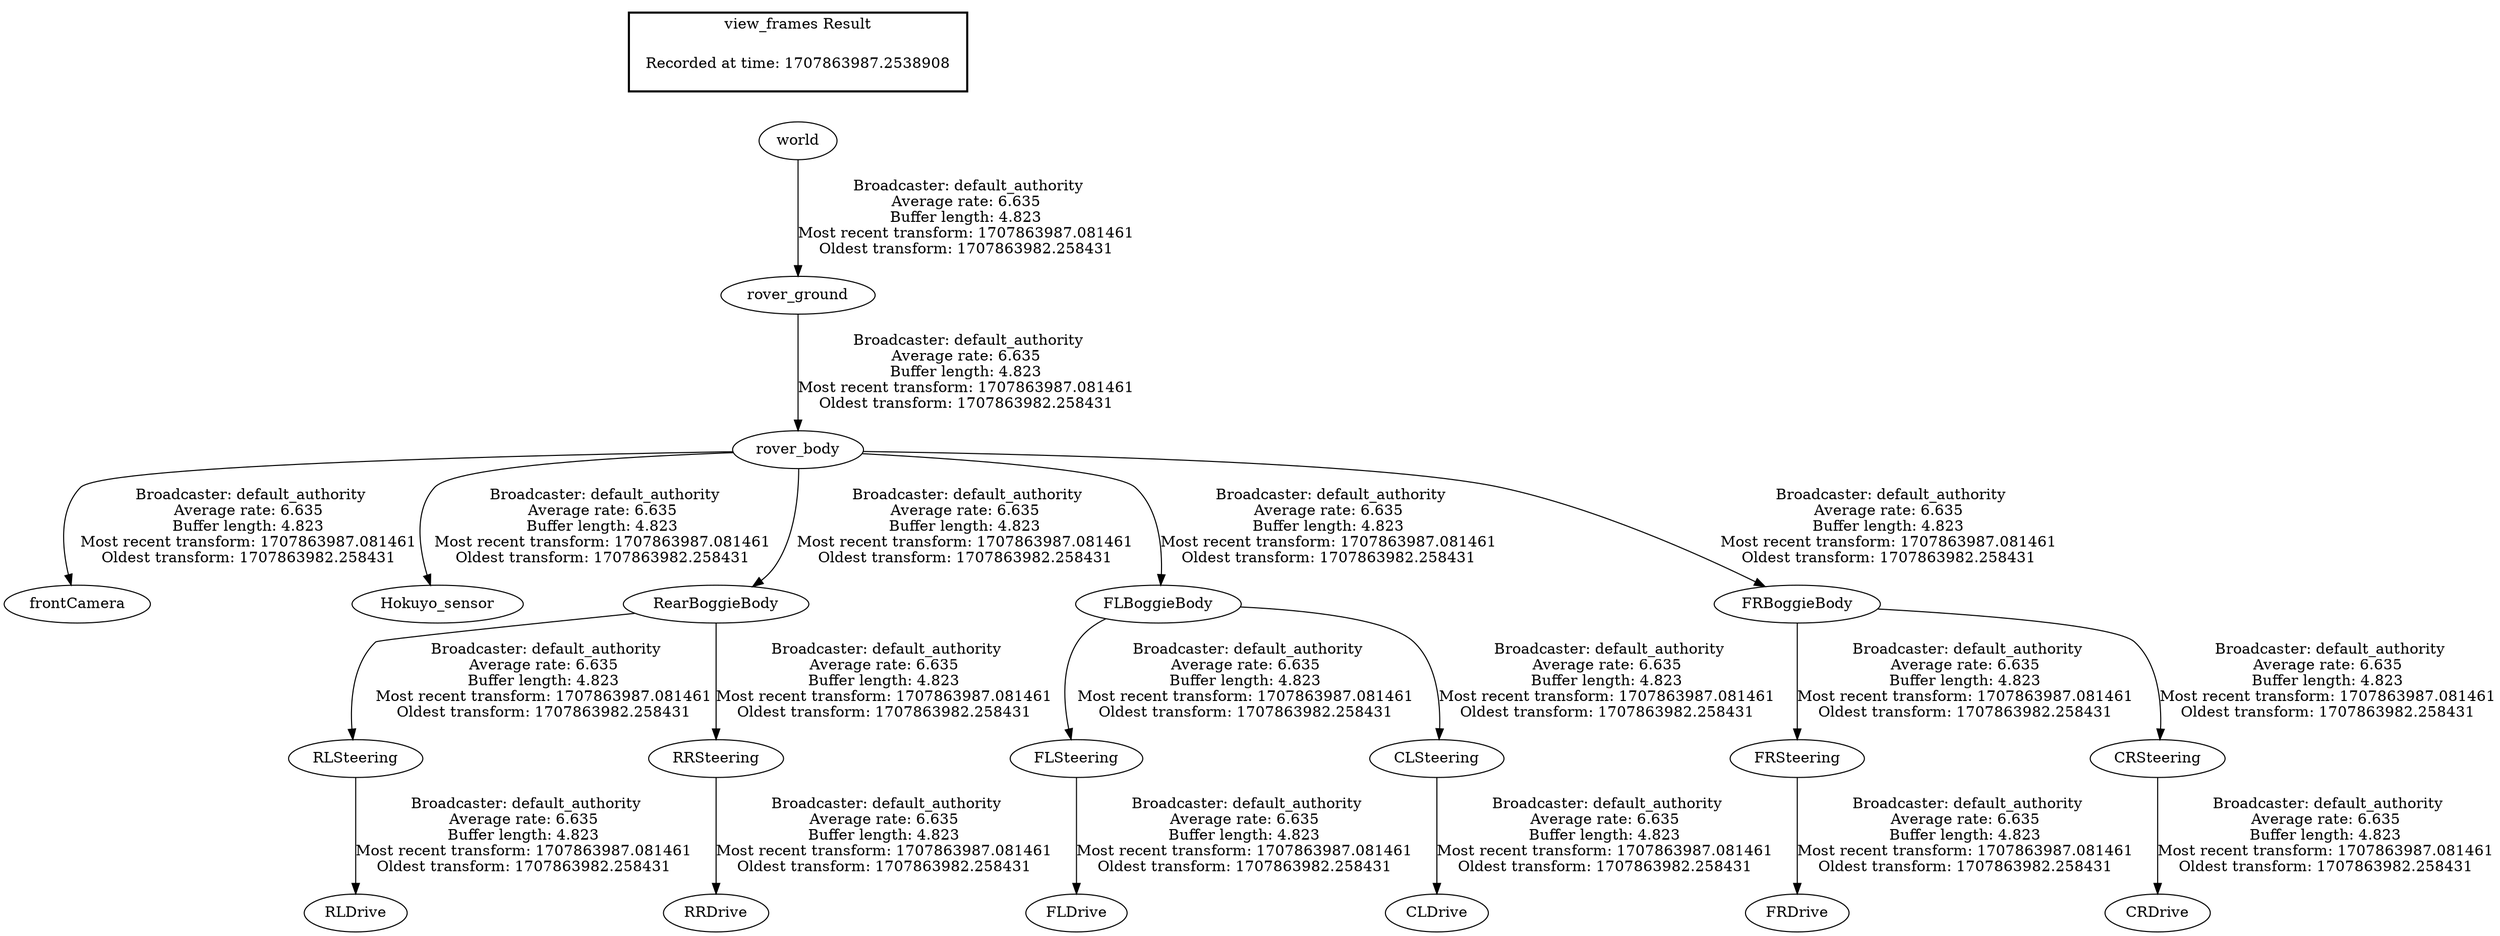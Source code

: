 digraph G {
"world" -> "rover_ground"[label=" Broadcaster: default_authority\nAverage rate: 6.635\nBuffer length: 4.823\nMost recent transform: 1707863987.081461\nOldest transform: 1707863982.258431\n"];
"rover_ground" -> "rover_body"[label=" Broadcaster: default_authority\nAverage rate: 6.635\nBuffer length: 4.823\nMost recent transform: 1707863987.081461\nOldest transform: 1707863982.258431\n"];
"rover_body" -> "frontCamera"[label=" Broadcaster: default_authority\nAverage rate: 6.635\nBuffer length: 4.823\nMost recent transform: 1707863987.081461\nOldest transform: 1707863982.258431\n"];
"rover_body" -> "Hokuyo_sensor"[label=" Broadcaster: default_authority\nAverage rate: 6.635\nBuffer length: 4.823\nMost recent transform: 1707863987.081461\nOldest transform: 1707863982.258431\n"];
"rover_body" -> "RearBoggieBody"[label=" Broadcaster: default_authority\nAverage rate: 6.635\nBuffer length: 4.823\nMost recent transform: 1707863987.081461\nOldest transform: 1707863982.258431\n"];
"rover_body" -> "FLBoggieBody"[label=" Broadcaster: default_authority\nAverage rate: 6.635\nBuffer length: 4.823\nMost recent transform: 1707863987.081461\nOldest transform: 1707863982.258431\n"];
"rover_body" -> "FRBoggieBody"[label=" Broadcaster: default_authority\nAverage rate: 6.635\nBuffer length: 4.823\nMost recent transform: 1707863987.081461\nOldest transform: 1707863982.258431\n"];
"FLBoggieBody" -> "FLSteering"[label=" Broadcaster: default_authority\nAverage rate: 6.635\nBuffer length: 4.823\nMost recent transform: 1707863987.081461\nOldest transform: 1707863982.258431\n"];
"FLBoggieBody" -> "CLSteering"[label=" Broadcaster: default_authority\nAverage rate: 6.635\nBuffer length: 4.823\nMost recent transform: 1707863987.081461\nOldest transform: 1707863982.258431\n"];
"FRBoggieBody" -> "FRSteering"[label=" Broadcaster: default_authority\nAverage rate: 6.635\nBuffer length: 4.823\nMost recent transform: 1707863987.081461\nOldest transform: 1707863982.258431\n"];
"FRBoggieBody" -> "CRSteering"[label=" Broadcaster: default_authority\nAverage rate: 6.635\nBuffer length: 4.823\nMost recent transform: 1707863987.081461\nOldest transform: 1707863982.258431\n"];
"RearBoggieBody" -> "RLSteering"[label=" Broadcaster: default_authority\nAverage rate: 6.635\nBuffer length: 4.823\nMost recent transform: 1707863987.081461\nOldest transform: 1707863982.258431\n"];
"RearBoggieBody" -> "RRSteering"[label=" Broadcaster: default_authority\nAverage rate: 6.635\nBuffer length: 4.823\nMost recent transform: 1707863987.081461\nOldest transform: 1707863982.258431\n"];
"RRSteering" -> "RRDrive"[label=" Broadcaster: default_authority\nAverage rate: 6.635\nBuffer length: 4.823\nMost recent transform: 1707863987.081461\nOldest transform: 1707863982.258431\n"];
"FLSteering" -> "FLDrive"[label=" Broadcaster: default_authority\nAverage rate: 6.635\nBuffer length: 4.823\nMost recent transform: 1707863987.081461\nOldest transform: 1707863982.258431\n"];
"CLSteering" -> "CLDrive"[label=" Broadcaster: default_authority\nAverage rate: 6.635\nBuffer length: 4.823\nMost recent transform: 1707863987.081461\nOldest transform: 1707863982.258431\n"];
"CRSteering" -> "CRDrive"[label=" Broadcaster: default_authority\nAverage rate: 6.635\nBuffer length: 4.823\nMost recent transform: 1707863987.081461\nOldest transform: 1707863982.258431\n"];
"FRSteering" -> "FRDrive"[label=" Broadcaster: default_authority\nAverage rate: 6.635\nBuffer length: 4.823\nMost recent transform: 1707863987.081461\nOldest transform: 1707863982.258431\n"];
"RLSteering" -> "RLDrive"[label=" Broadcaster: default_authority\nAverage rate: 6.635\nBuffer length: 4.823\nMost recent transform: 1707863987.081461\nOldest transform: 1707863982.258431\n"];
edge [style=invis];
 subgraph cluster_legend { style=bold; color=black; label ="view_frames Result";
"Recorded at time: 1707863987.2538908"[ shape=plaintext ] ;
}->"world";
}